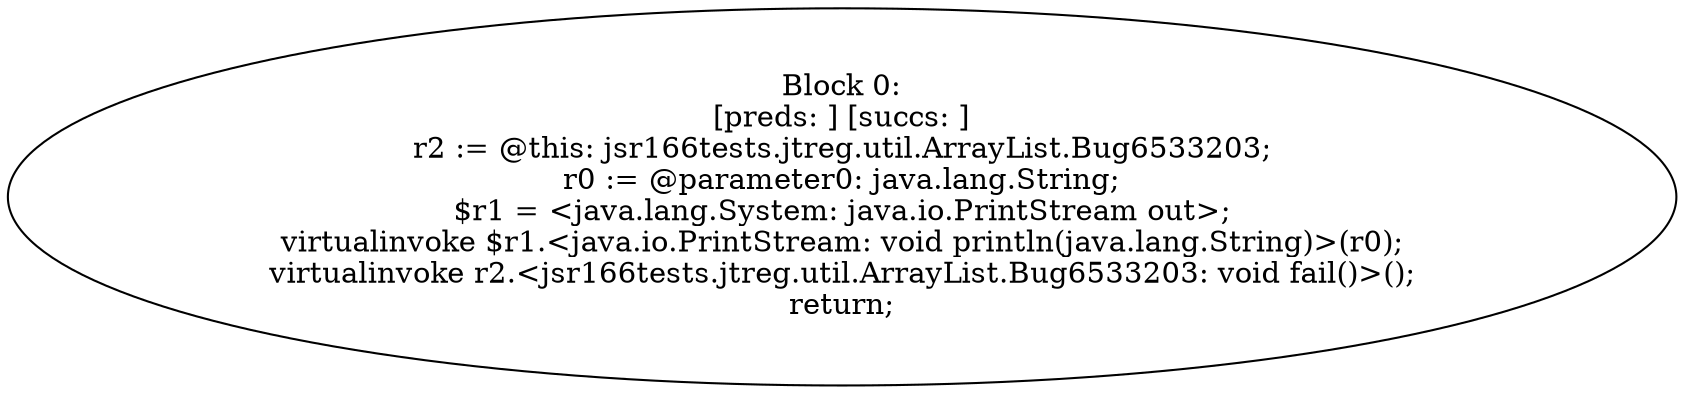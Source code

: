 digraph "unitGraph" {
    "Block 0:
[preds: ] [succs: ]
r2 := @this: jsr166tests.jtreg.util.ArrayList.Bug6533203;
r0 := @parameter0: java.lang.String;
$r1 = <java.lang.System: java.io.PrintStream out>;
virtualinvoke $r1.<java.io.PrintStream: void println(java.lang.String)>(r0);
virtualinvoke r2.<jsr166tests.jtreg.util.ArrayList.Bug6533203: void fail()>();
return;
"
}
